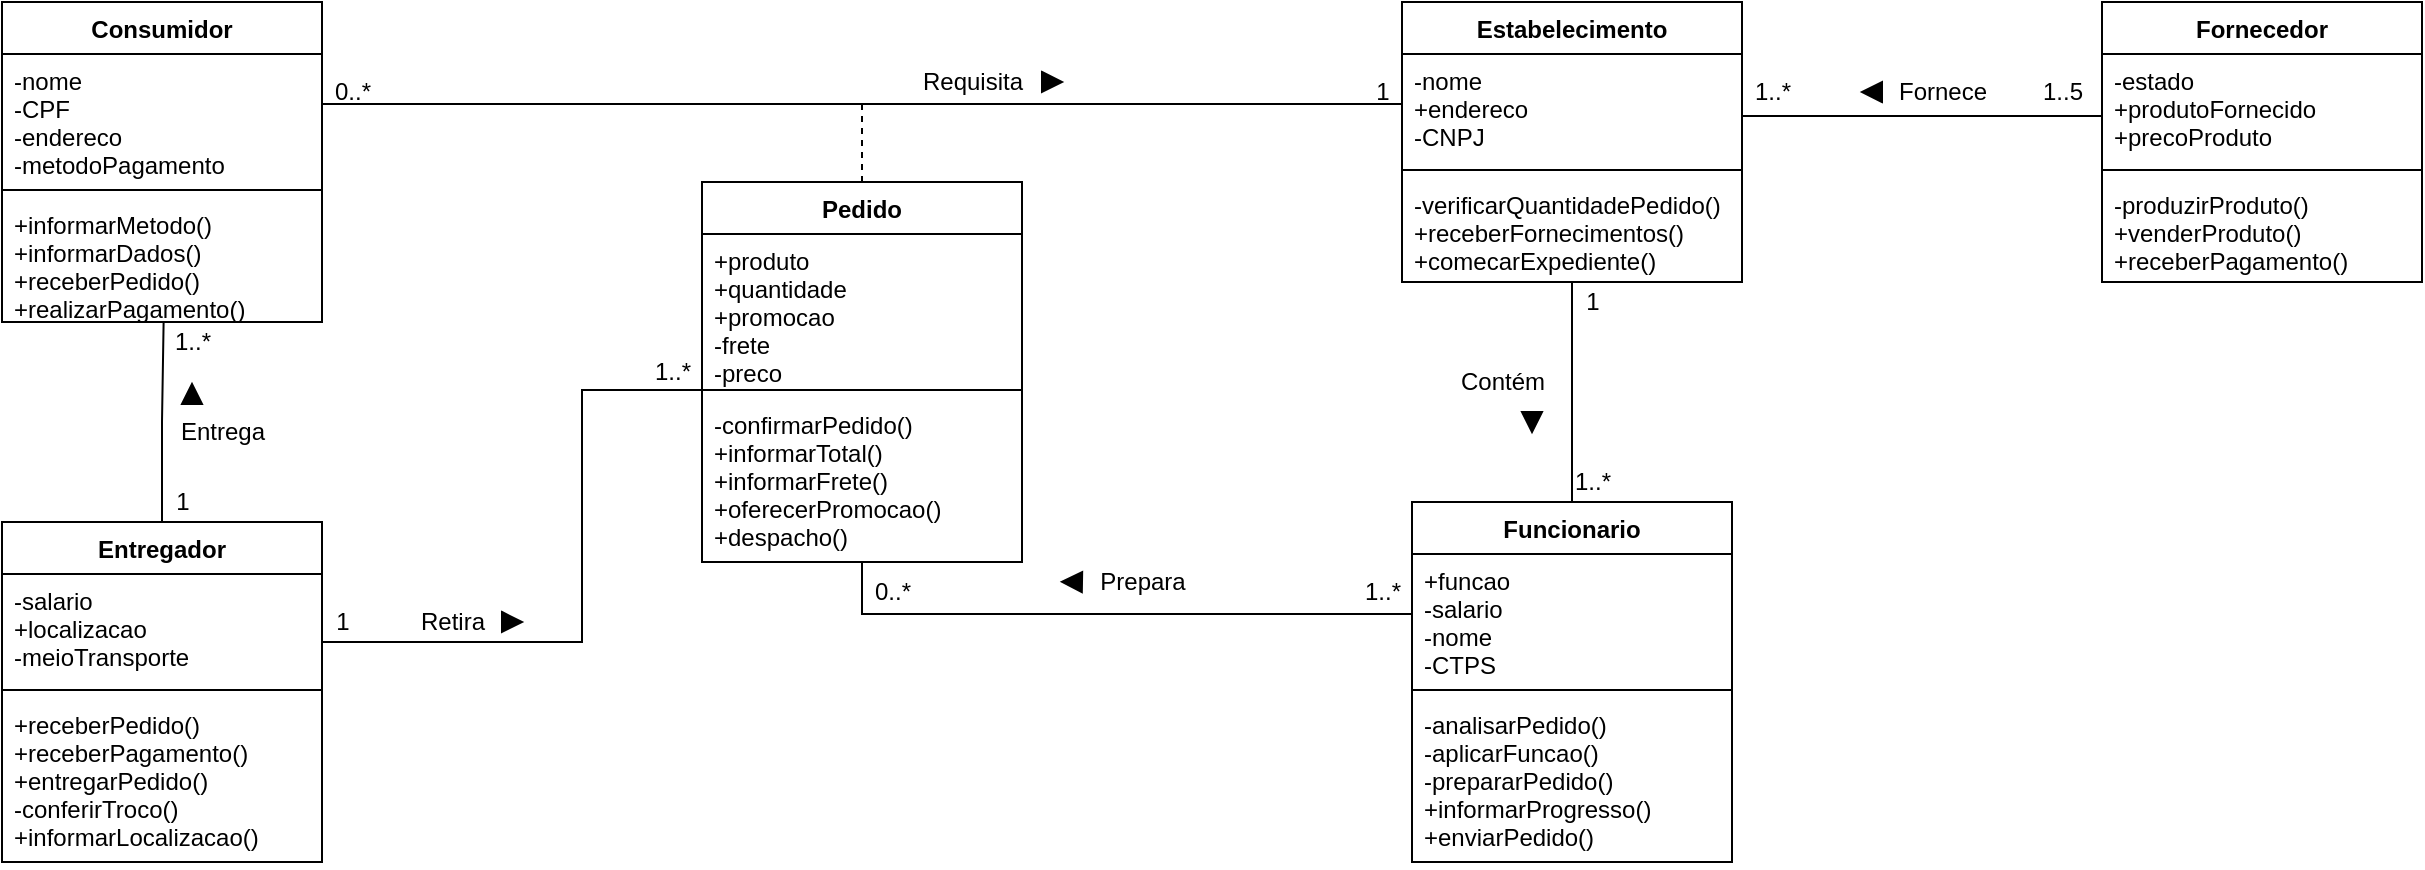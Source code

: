 <mxfile version="15.2.5" type="device"><diagram id="U_NDCNWTpyUkrJhj-_Z3" name="Page-1"><mxGraphModel dx="1385" dy="662" grid="1" gridSize="10" guides="1" tooltips="1" connect="1" arrows="1" fold="1" page="1" pageScale="1" pageWidth="827" pageHeight="1169" math="0" shadow="0"><root><mxCell id="0"/><mxCell id="1" parent="0"/><mxCell id="xFL4MivAuAaqseULOvqG-24" style="edgeStyle=orthogonalEdgeStyle;rounded=0;orthogonalLoop=1;jettySize=auto;html=1;endArrow=none;endFill=0;" parent="1" source="xFL4MivAuAaqseULOvqG-1" target="xFL4MivAuAaqseULOvqG-9" edge="1"><mxGeometry relative="1" as="geometry"/></mxCell><mxCell id="xFL4MivAuAaqseULOvqG-1" value="Estabelecimento" style="swimlane;fontStyle=1;align=center;verticalAlign=top;childLayout=stackLayout;horizontal=1;startSize=26;horizontalStack=0;resizeParent=1;resizeParentMax=0;resizeLast=0;collapsible=1;marginBottom=0;" parent="1" vertex="1"><mxGeometry x="730" y="60" width="170" height="140" as="geometry"/></mxCell><mxCell id="xFL4MivAuAaqseULOvqG-2" value="-nome&#10;+endereco&#10;-CNPJ" style="text;strokeColor=none;fillColor=none;align=left;verticalAlign=top;spacingLeft=4;spacingRight=4;overflow=hidden;rotatable=0;points=[[0,0.5],[1,0.5]];portConstraint=eastwest;" parent="xFL4MivAuAaqseULOvqG-1" vertex="1"><mxGeometry y="26" width="170" height="54" as="geometry"/></mxCell><mxCell id="xFL4MivAuAaqseULOvqG-3" value="" style="line;strokeWidth=1;fillColor=none;align=left;verticalAlign=middle;spacingTop=-1;spacingLeft=3;spacingRight=3;rotatable=0;labelPosition=right;points=[];portConstraint=eastwest;" parent="xFL4MivAuAaqseULOvqG-1" vertex="1"><mxGeometry y="80" width="170" height="8" as="geometry"/></mxCell><mxCell id="xFL4MivAuAaqseULOvqG-4" value="-verificarQuantidadePedido()&#10;+receberFornecimentos()&#10;+comecarExpediente()" style="text;strokeColor=none;fillColor=none;align=left;verticalAlign=top;spacingLeft=4;spacingRight=4;overflow=hidden;rotatable=0;points=[[0,0.5],[1,0.5]];portConstraint=eastwest;" parent="xFL4MivAuAaqseULOvqG-1" vertex="1"><mxGeometry y="88" width="170" height="52" as="geometry"/></mxCell><mxCell id="xFL4MivAuAaqseULOvqG-5" value="Consumidor" style="swimlane;fontStyle=1;align=center;verticalAlign=top;childLayout=stackLayout;horizontal=1;startSize=26;horizontalStack=0;resizeParent=1;resizeParentMax=0;resizeLast=0;collapsible=1;marginBottom=0;" parent="1" vertex="1"><mxGeometry x="30" y="60" width="160" height="160" as="geometry"/></mxCell><mxCell id="xFL4MivAuAaqseULOvqG-6" value="-nome&#10;-CPF&#10;-endereco&#10;-metodoPagamento" style="text;strokeColor=none;fillColor=none;align=left;verticalAlign=top;spacingLeft=4;spacingRight=4;overflow=hidden;rotatable=0;points=[[0,0.5],[1,0.5]];portConstraint=eastwest;" parent="xFL4MivAuAaqseULOvqG-5" vertex="1"><mxGeometry y="26" width="160" height="64" as="geometry"/></mxCell><mxCell id="xFL4MivAuAaqseULOvqG-7" value="" style="line;strokeWidth=1;fillColor=none;align=left;verticalAlign=middle;spacingTop=-1;spacingLeft=3;spacingRight=3;rotatable=0;labelPosition=right;points=[];portConstraint=eastwest;" parent="xFL4MivAuAaqseULOvqG-5" vertex="1"><mxGeometry y="90" width="160" height="8" as="geometry"/></mxCell><mxCell id="xFL4MivAuAaqseULOvqG-8" value="+informarMetodo()&#10;+informarDados()&#10;+receberPedido()&#10;+realizarPagamento()" style="text;strokeColor=none;fillColor=none;align=left;verticalAlign=top;spacingLeft=4;spacingRight=4;overflow=hidden;rotatable=0;points=[[0,0.5],[1,0.5]];portConstraint=eastwest;" parent="xFL4MivAuAaqseULOvqG-5" vertex="1"><mxGeometry y="98" width="160" height="62" as="geometry"/></mxCell><mxCell id="xFL4MivAuAaqseULOvqG-9" value="Funcionario" style="swimlane;fontStyle=1;align=center;verticalAlign=top;childLayout=stackLayout;horizontal=1;startSize=26;horizontalStack=0;resizeParent=1;resizeParentMax=0;resizeLast=0;collapsible=1;marginBottom=0;" parent="1" vertex="1"><mxGeometry x="735" y="310" width="160" height="180" as="geometry"/></mxCell><mxCell id="xFL4MivAuAaqseULOvqG-10" value="+funcao&#10;-salario&#10;-nome&#10;-CTPS" style="text;strokeColor=none;fillColor=none;align=left;verticalAlign=top;spacingLeft=4;spacingRight=4;overflow=hidden;rotatable=0;points=[[0,0.5],[1,0.5]];portConstraint=eastwest;" parent="xFL4MivAuAaqseULOvqG-9" vertex="1"><mxGeometry y="26" width="160" height="64" as="geometry"/></mxCell><mxCell id="xFL4MivAuAaqseULOvqG-11" value="" style="line;strokeWidth=1;fillColor=none;align=left;verticalAlign=middle;spacingTop=-1;spacingLeft=3;spacingRight=3;rotatable=0;labelPosition=right;points=[];portConstraint=eastwest;" parent="xFL4MivAuAaqseULOvqG-9" vertex="1"><mxGeometry y="90" width="160" height="8" as="geometry"/></mxCell><mxCell id="xFL4MivAuAaqseULOvqG-12" value="-analisarPedido()&#10;-aplicarFuncao()&#10;-prepararPedido()&#10;+informarProgresso()&#10;+enviarPedido()" style="text;strokeColor=none;fillColor=none;align=left;verticalAlign=top;spacingLeft=4;spacingRight=4;overflow=hidden;rotatable=0;points=[[0,0.5],[1,0.5]];portConstraint=eastwest;" parent="xFL4MivAuAaqseULOvqG-9" vertex="1"><mxGeometry y="98" width="160" height="82" as="geometry"/></mxCell><mxCell id="xFL4MivAuAaqseULOvqG-13" value="Fornecedor" style="swimlane;fontStyle=1;align=center;verticalAlign=top;childLayout=stackLayout;horizontal=1;startSize=26;horizontalStack=0;resizeParent=1;resizeParentMax=0;resizeLast=0;collapsible=1;marginBottom=0;" parent="1" vertex="1"><mxGeometry x="1080" y="60" width="160" height="140" as="geometry"/></mxCell><mxCell id="xFL4MivAuAaqseULOvqG-14" value="-estado&#10;+produtoFornecido&#10;+precoProduto" style="text;strokeColor=none;fillColor=none;align=left;verticalAlign=top;spacingLeft=4;spacingRight=4;overflow=hidden;rotatable=0;points=[[0,0.5],[1,0.5]];portConstraint=eastwest;" parent="xFL4MivAuAaqseULOvqG-13" vertex="1"><mxGeometry y="26" width="160" height="54" as="geometry"/></mxCell><mxCell id="xFL4MivAuAaqseULOvqG-15" value="" style="line;strokeWidth=1;fillColor=none;align=left;verticalAlign=middle;spacingTop=-1;spacingLeft=3;spacingRight=3;rotatable=0;labelPosition=right;points=[];portConstraint=eastwest;" parent="xFL4MivAuAaqseULOvqG-13" vertex="1"><mxGeometry y="80" width="160" height="8" as="geometry"/></mxCell><mxCell id="xFL4MivAuAaqseULOvqG-16" value="-produzirProduto()&#10;+venderProduto()&#10;+receberPagamento()" style="text;strokeColor=none;fillColor=none;align=left;verticalAlign=top;spacingLeft=4;spacingRight=4;overflow=hidden;rotatable=0;points=[[0,0.5],[1,0.5]];portConstraint=eastwest;" parent="xFL4MivAuAaqseULOvqG-13" vertex="1"><mxGeometry y="88" width="160" height="52" as="geometry"/></mxCell><mxCell id="N9KbJoNUJdFGyDXbTRIX-2" style="edgeStyle=orthogonalEdgeStyle;rounded=0;orthogonalLoop=1;jettySize=auto;html=1;entryX=0.505;entryY=1.008;entryDx=0;entryDy=0;entryPerimeter=0;endArrow=none;endFill=0;" edge="1" parent="1" source="xFL4MivAuAaqseULOvqG-17" target="xFL4MivAuAaqseULOvqG-8"><mxGeometry relative="1" as="geometry"/></mxCell><mxCell id="xFL4MivAuAaqseULOvqG-17" value="Entregador" style="swimlane;fontStyle=1;align=center;verticalAlign=top;childLayout=stackLayout;horizontal=1;startSize=26;horizontalStack=0;resizeParent=1;resizeParentMax=0;resizeLast=0;collapsible=1;marginBottom=0;" parent="1" vertex="1"><mxGeometry x="30" y="320" width="160" height="170" as="geometry"/></mxCell><mxCell id="xFL4MivAuAaqseULOvqG-18" value="-salario&#10;+localizacao&#10;-meioTransporte" style="text;strokeColor=none;fillColor=none;align=left;verticalAlign=top;spacingLeft=4;spacingRight=4;overflow=hidden;rotatable=0;points=[[0,0.5],[1,0.5]];portConstraint=eastwest;" parent="xFL4MivAuAaqseULOvqG-17" vertex="1"><mxGeometry y="26" width="160" height="54" as="geometry"/></mxCell><mxCell id="xFL4MivAuAaqseULOvqG-19" value="" style="line;strokeWidth=1;fillColor=none;align=left;verticalAlign=middle;spacingTop=-1;spacingLeft=3;spacingRight=3;rotatable=0;labelPosition=right;points=[];portConstraint=eastwest;" parent="xFL4MivAuAaqseULOvqG-17" vertex="1"><mxGeometry y="80" width="160" height="8" as="geometry"/></mxCell><mxCell id="xFL4MivAuAaqseULOvqG-20" value="+receberPedido()&#10;+receberPagamento()&#10;+entregarPedido()&#10;-conferirTroco()&#10;+informarLocalizacao()" style="text;strokeColor=none;fillColor=none;align=left;verticalAlign=top;spacingLeft=4;spacingRight=4;overflow=hidden;rotatable=0;points=[[0,0.5],[1,0.5]];portConstraint=eastwest;" parent="xFL4MivAuAaqseULOvqG-17" vertex="1"><mxGeometry y="88" width="160" height="82" as="geometry"/></mxCell><mxCell id="xFL4MivAuAaqseULOvqG-25" style="edgeStyle=orthogonalEdgeStyle;rounded=0;orthogonalLoop=1;jettySize=auto;html=1;exitX=1;exitY=0.5;exitDx=0;exitDy=0;entryX=0;entryY=0.5;entryDx=0;entryDy=0;endArrow=none;endFill=0;" parent="1" source="xFL4MivAuAaqseULOvqG-2" target="xFL4MivAuAaqseULOvqG-13" edge="1"><mxGeometry relative="1" as="geometry"><Array as="points"><mxPoint x="900" y="117"/></Array></mxGeometry></mxCell><mxCell id="xFL4MivAuAaqseULOvqG-33" value="Fornece" style="text;html=1;align=center;verticalAlign=middle;resizable=0;points=[];autosize=1;strokeColor=none;fillColor=none;" parent="1" vertex="1"><mxGeometry x="970" y="95" width="60" height="20" as="geometry"/></mxCell><mxCell id="xFL4MivAuAaqseULOvqG-43" value="" style="triangle;whiteSpace=wrap;html=1;fillColor=#000000;rotation=-180;" parent="1" vertex="1"><mxGeometry x="960" y="100" width="10" height="10" as="geometry"/></mxCell><mxCell id="xFL4MivAuAaqseULOvqG-89" style="edgeStyle=orthogonalEdgeStyle;rounded=0;orthogonalLoop=1;jettySize=auto;html=1;exitX=0.5;exitY=0;exitDx=0;exitDy=0;endArrow=none;endFill=0;dashed=1;" parent="1" source="xFL4MivAuAaqseULOvqG-45" edge="1"><mxGeometry relative="1" as="geometry"><mxPoint x="460" y="110" as="targetPoint"/></mxGeometry></mxCell><mxCell id="xFL4MivAuAaqseULOvqG-45" value="Pedido" style="swimlane;fontStyle=1;align=center;verticalAlign=top;childLayout=stackLayout;horizontal=1;startSize=26;horizontalStack=0;resizeParent=1;resizeParentMax=0;resizeLast=0;collapsible=1;marginBottom=0;" parent="1" vertex="1"><mxGeometry x="380" y="150" width="160" height="190" as="geometry"/></mxCell><mxCell id="xFL4MivAuAaqseULOvqG-46" value="+produto&#10;+quantidade&#10;+promocao&#10;-frete&#10;-preco" style="text;strokeColor=none;fillColor=none;align=left;verticalAlign=top;spacingLeft=4;spacingRight=4;overflow=hidden;rotatable=0;points=[[0,0.5],[1,0.5]];portConstraint=eastwest;" parent="xFL4MivAuAaqseULOvqG-45" vertex="1"><mxGeometry y="26" width="160" height="74" as="geometry"/></mxCell><mxCell id="xFL4MivAuAaqseULOvqG-47" value="" style="line;strokeWidth=1;fillColor=none;align=left;verticalAlign=middle;spacingTop=-1;spacingLeft=3;spacingRight=3;rotatable=0;labelPosition=right;points=[];portConstraint=eastwest;" parent="xFL4MivAuAaqseULOvqG-45" vertex="1"><mxGeometry y="100" width="160" height="8" as="geometry"/></mxCell><mxCell id="xFL4MivAuAaqseULOvqG-48" value="-confirmarPedido()&#10;+informarTotal()&#10;+informarFrete()&#10;+oferecerPromocao()&#10;+despacho()" style="text;strokeColor=none;fillColor=none;align=left;verticalAlign=top;spacingLeft=4;spacingRight=4;overflow=hidden;rotatable=0;points=[[0,0.5],[1,0.5]];portConstraint=eastwest;" parent="xFL4MivAuAaqseULOvqG-45" vertex="1"><mxGeometry y="108" width="160" height="82" as="geometry"/></mxCell><mxCell id="xFL4MivAuAaqseULOvqG-51" value="Prepara" style="text;html=1;align=center;verticalAlign=middle;resizable=0;points=[];autosize=1;strokeColor=none;fillColor=none;" parent="1" vertex="1"><mxGeometry x="570" y="340" width="60" height="20" as="geometry"/></mxCell><mxCell id="xFL4MivAuAaqseULOvqG-52" style="edgeStyle=orthogonalEdgeStyle;rounded=0;orthogonalLoop=1;jettySize=auto;html=1;exitX=1;exitY=0.5;exitDx=0;exitDy=0;entryX=0;entryY=0.5;entryDx=0;entryDy=0;endArrow=none;endFill=0;" parent="1" edge="1"><mxGeometry relative="1" as="geometry"><mxPoint x="190" y="116" as="sourcePoint"/><mxPoint x="730" y="111" as="targetPoint"/><Array as="points"><mxPoint x="190" y="111"/></Array></mxGeometry></mxCell><mxCell id="xFL4MivAuAaqseULOvqG-58" value="Requisita" style="text;html=1;align=center;verticalAlign=middle;resizable=0;points=[];autosize=1;strokeColor=none;fillColor=none;" parent="1" vertex="1"><mxGeometry x="480" y="90" width="70" height="20" as="geometry"/></mxCell><mxCell id="xFL4MivAuAaqseULOvqG-60" style="edgeStyle=orthogonalEdgeStyle;rounded=0;orthogonalLoop=1;jettySize=auto;html=1;entryX=0;entryY=0.5;entryDx=0;entryDy=0;endArrow=none;endFill=0;" parent="1" edge="1"><mxGeometry relative="1" as="geometry"><mxPoint x="190" y="408" as="sourcePoint"/><mxPoint x="380" y="299.0" as="targetPoint"/><Array as="points"><mxPoint x="190" y="380"/><mxPoint x="320" y="380"/><mxPoint x="320" y="254"/><mxPoint x="380" y="254"/></Array></mxGeometry></mxCell><mxCell id="xFL4MivAuAaqseULOvqG-62" value="Retira" style="text;html=1;align=center;verticalAlign=middle;resizable=0;points=[];autosize=1;strokeColor=none;fillColor=none;" parent="1" vertex="1"><mxGeometry x="230" y="360" width="50" height="20" as="geometry"/></mxCell><mxCell id="xFL4MivAuAaqseULOvqG-63" value="" style="triangle;whiteSpace=wrap;html=1;fillColor=#000000;rotation=0;" parent="1" vertex="1"><mxGeometry x="280" y="365" width="10" height="10" as="geometry"/></mxCell><mxCell id="xFL4MivAuAaqseULOvqG-65" value="" style="triangle;whiteSpace=wrap;html=1;fillColor=#000000;rotation=0;" parent="1" vertex="1"><mxGeometry x="550" y="95" width="10" height="10" as="geometry"/></mxCell><mxCell id="xFL4MivAuAaqseULOvqG-68" value="" style="triangle;whiteSpace=wrap;html=1;fillColor=#000000;rotation=-179;" parent="1" vertex="1"><mxGeometry x="560" y="345" width="10" height="10" as="geometry"/></mxCell><mxCell id="xFL4MivAuAaqseULOvqG-69" value="0..*" style="text;html=1;align=center;verticalAlign=middle;resizable=0;points=[];autosize=1;strokeColor=none;fillColor=none;rotation=0;" parent="1" vertex="1"><mxGeometry x="190" y="95" width="30" height="20" as="geometry"/></mxCell><mxCell id="xFL4MivAuAaqseULOvqG-70" value="1" style="text;html=1;align=center;verticalAlign=middle;resizable=0;points=[];autosize=1;strokeColor=none;fillColor=none;" parent="1" vertex="1"><mxGeometry x="710" y="95" width="20" height="20" as="geometry"/></mxCell><mxCell id="xFL4MivAuAaqseULOvqG-71" value="Contém" style="text;html=1;align=center;verticalAlign=middle;resizable=0;points=[];autosize=1;strokeColor=none;fillColor=none;" parent="1" vertex="1"><mxGeometry x="750" y="240" width="60" height="20" as="geometry"/></mxCell><mxCell id="xFL4MivAuAaqseULOvqG-72" value="" style="triangle;whiteSpace=wrap;html=1;fillColor=#000000;rotation=0;direction=south;" parent="1" vertex="1"><mxGeometry x="790" y="265" width="10" height="10" as="geometry"/></mxCell><mxCell id="xFL4MivAuAaqseULOvqG-76" value="1..*" style="text;html=1;align=center;verticalAlign=middle;resizable=0;points=[];autosize=1;strokeColor=none;fillColor=none;" parent="1" vertex="1"><mxGeometry x="350" y="235" width="30" height="20" as="geometry"/></mxCell><mxCell id="xFL4MivAuAaqseULOvqG-77" value="1" style="text;html=1;align=center;verticalAlign=middle;resizable=0;points=[];autosize=1;strokeColor=none;fillColor=none;" parent="1" vertex="1"><mxGeometry x="190" y="360" width="20" height="20" as="geometry"/></mxCell><mxCell id="xFL4MivAuAaqseULOvqG-78" value="0..*" style="text;html=1;align=center;verticalAlign=middle;resizable=0;points=[];autosize=1;strokeColor=none;fillColor=none;" parent="1" vertex="1"><mxGeometry x="460" y="345" width="30" height="20" as="geometry"/></mxCell><mxCell id="xFL4MivAuAaqseULOvqG-79" value="1..*" style="text;html=1;align=center;verticalAlign=middle;resizable=0;points=[];autosize=1;strokeColor=none;fillColor=none;" parent="1" vertex="1"><mxGeometry x="705" y="345" width="30" height="20" as="geometry"/></mxCell><mxCell id="xFL4MivAuAaqseULOvqG-81" value="1..*" style="text;html=1;align=center;verticalAlign=middle;resizable=0;points=[];autosize=1;strokeColor=none;fillColor=none;" parent="1" vertex="1"><mxGeometry x="810" y="290" width="30" height="20" as="geometry"/></mxCell><mxCell id="xFL4MivAuAaqseULOvqG-82" value="1" style="text;html=1;align=center;verticalAlign=middle;resizable=0;points=[];autosize=1;strokeColor=none;fillColor=none;" parent="1" vertex="1"><mxGeometry x="815" y="200" width="20" height="20" as="geometry"/></mxCell><mxCell id="xFL4MivAuAaqseULOvqG-83" value="1..5" style="text;html=1;align=center;verticalAlign=middle;resizable=0;points=[];autosize=1;strokeColor=none;fillColor=none;" parent="1" vertex="1"><mxGeometry x="1040" y="95" width="40" height="20" as="geometry"/></mxCell><mxCell id="xFL4MivAuAaqseULOvqG-84" value="1..*" style="text;html=1;align=center;verticalAlign=middle;resizable=0;points=[];autosize=1;strokeColor=none;fillColor=none;" parent="1" vertex="1"><mxGeometry x="900" y="95" width="30" height="20" as="geometry"/></mxCell><mxCell id="xFL4MivAuAaqseULOvqG-88" style="edgeStyle=orthogonalEdgeStyle;rounded=0;orthogonalLoop=1;jettySize=auto;html=1;endArrow=none;endFill=0;" parent="1" edge="1"><mxGeometry relative="1" as="geometry"><mxPoint x="735" y="366" as="sourcePoint"/><mxPoint x="460" y="340" as="targetPoint"/><Array as="points"><mxPoint x="460" y="366"/></Array></mxGeometry></mxCell><mxCell id="N9KbJoNUJdFGyDXbTRIX-3" value="Entrega" style="text;html=1;align=center;verticalAlign=middle;resizable=0;points=[];autosize=1;strokeColor=none;fillColor=none;" vertex="1" parent="1"><mxGeometry x="110" y="265" width="60" height="20" as="geometry"/></mxCell><mxCell id="N9KbJoNUJdFGyDXbTRIX-4" value="" style="triangle;whiteSpace=wrap;html=1;fillColor=#000000;rotation=-90;" vertex="1" parent="1"><mxGeometry x="120" y="251" width="10" height="10" as="geometry"/></mxCell><mxCell id="N9KbJoNUJdFGyDXbTRIX-5" value="1..*" style="text;html=1;align=center;verticalAlign=middle;resizable=0;points=[];autosize=1;strokeColor=none;fillColor=none;" vertex="1" parent="1"><mxGeometry x="110" y="220" width="30" height="20" as="geometry"/></mxCell><mxCell id="N9KbJoNUJdFGyDXbTRIX-6" value="1" style="text;html=1;align=center;verticalAlign=middle;resizable=0;points=[];autosize=1;strokeColor=none;fillColor=none;" vertex="1" parent="1"><mxGeometry x="110" y="300" width="20" height="20" as="geometry"/></mxCell></root></mxGraphModel></diagram></mxfile>
